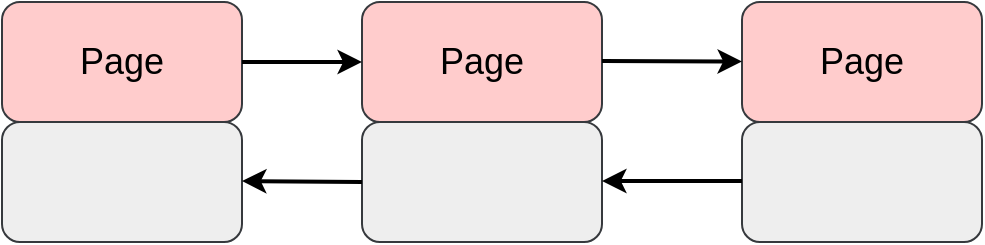 <mxfile version="13.0.9" type="device"><diagram id="rM2fsSKnwNq5_Bfa48dR" name="第 1 页"><mxGraphModel dx="793" dy="441" grid="1" gridSize="10" guides="1" tooltips="1" connect="1" arrows="1" fold="1" page="1" pageScale="1" pageWidth="827" pageHeight="1169" math="0" shadow="0"><root><mxCell id="0"/><mxCell id="1" parent="0"/><mxCell id="uHHrqpi6JRcSahrTLKjT-3" value="&lt;font style=&quot;font-size: 18px&quot;&gt;Page&lt;/font&gt;" style="rounded=1;whiteSpace=wrap;html=1;fillColor=#ffcccc;strokeColor=#36393d;" vertex="1" parent="1"><mxGeometry x="130" y="60" width="120" height="60" as="geometry"/></mxCell><mxCell id="uHHrqpi6JRcSahrTLKjT-4" value="" style="rounded=1;whiteSpace=wrap;html=1;fillColor=#eeeeee;strokeColor=#36393d;" vertex="1" parent="1"><mxGeometry x="130" y="120" width="120" height="60" as="geometry"/></mxCell><mxCell id="uHHrqpi6JRcSahrTLKjT-6" value="&lt;font style=&quot;font-size: 18px&quot;&gt;Page&lt;/font&gt;" style="rounded=1;whiteSpace=wrap;html=1;fillColor=#ffcccc;strokeColor=#36393d;" vertex="1" parent="1"><mxGeometry x="310" y="60" width="120" height="60" as="geometry"/></mxCell><mxCell id="uHHrqpi6JRcSahrTLKjT-7" value="" style="rounded=1;whiteSpace=wrap;html=1;fillColor=#eeeeee;strokeColor=#36393d;" vertex="1" parent="1"><mxGeometry x="310" y="120" width="120" height="60" as="geometry"/></mxCell><mxCell id="uHHrqpi6JRcSahrTLKjT-9" value="&lt;font style=&quot;font-size: 18px&quot;&gt;Page&lt;/font&gt;" style="rounded=1;whiteSpace=wrap;html=1;fillColor=#ffcccc;strokeColor=#36393d;" vertex="1" parent="1"><mxGeometry x="500" y="60" width="120" height="60" as="geometry"/></mxCell><mxCell id="uHHrqpi6JRcSahrTLKjT-10" value="" style="rounded=1;whiteSpace=wrap;html=1;fillColor=#eeeeee;strokeColor=#36393d;" vertex="1" parent="1"><mxGeometry x="500" y="120" width="120" height="60" as="geometry"/></mxCell><mxCell id="uHHrqpi6JRcSahrTLKjT-12" value="" style="endArrow=classic;html=1;strokeWidth=2;" edge="1" parent="1" source="uHHrqpi6JRcSahrTLKjT-3" target="uHHrqpi6JRcSahrTLKjT-6"><mxGeometry width="50" height="50" relative="1" as="geometry"><mxPoint x="190" y="120" as="sourcePoint"/><mxPoint x="240" y="70" as="targetPoint"/></mxGeometry></mxCell><mxCell id="uHHrqpi6JRcSahrTLKjT-13" value="" style="endArrow=classic;html=1;strokeWidth=2;" edge="1" parent="1" target="uHHrqpi6JRcSahrTLKjT-9"><mxGeometry width="50" height="50" relative="1" as="geometry"><mxPoint x="430" y="89.5" as="sourcePoint"/><mxPoint x="490" y="89.5" as="targetPoint"/></mxGeometry></mxCell><mxCell id="uHHrqpi6JRcSahrTLKjT-14" value="" style="endArrow=classic;html=1;strokeWidth=2;entryX=1;entryY=0.5;entryDx=0;entryDy=0;exitX=0;exitY=0.5;exitDx=0;exitDy=0;" edge="1" parent="1"><mxGeometry width="50" height="50" relative="1" as="geometry"><mxPoint x="500" y="149.5" as="sourcePoint"/><mxPoint x="430" y="149.5" as="targetPoint"/></mxGeometry></mxCell><mxCell id="uHHrqpi6JRcSahrTLKjT-15" value="" style="endArrow=classic;html=1;strokeWidth=2;entryX=1;entryY=0.5;entryDx=0;entryDy=0;exitX=0;exitY=0.5;exitDx=0;exitDy=0;" edge="1" parent="1"><mxGeometry width="50" height="50" relative="1" as="geometry"><mxPoint x="310" y="150" as="sourcePoint"/><mxPoint x="250" y="149.5" as="targetPoint"/></mxGeometry></mxCell></root></mxGraphModel></diagram></mxfile>